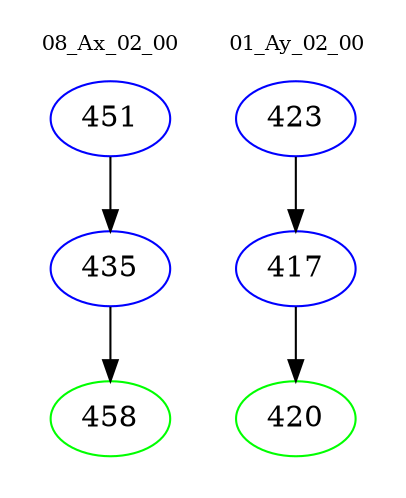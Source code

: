 digraph{
subgraph cluster_0 {
color = white
label = "08_Ax_02_00";
fontsize=10;
T0_451 [label="451", color="blue"]
T0_451 -> T0_435 [color="black"]
T0_435 [label="435", color="blue"]
T0_435 -> T0_458 [color="black"]
T0_458 [label="458", color="green"]
}
subgraph cluster_1 {
color = white
label = "01_Ay_02_00";
fontsize=10;
T1_423 [label="423", color="blue"]
T1_423 -> T1_417 [color="black"]
T1_417 [label="417", color="blue"]
T1_417 -> T1_420 [color="black"]
T1_420 [label="420", color="green"]
}
}
